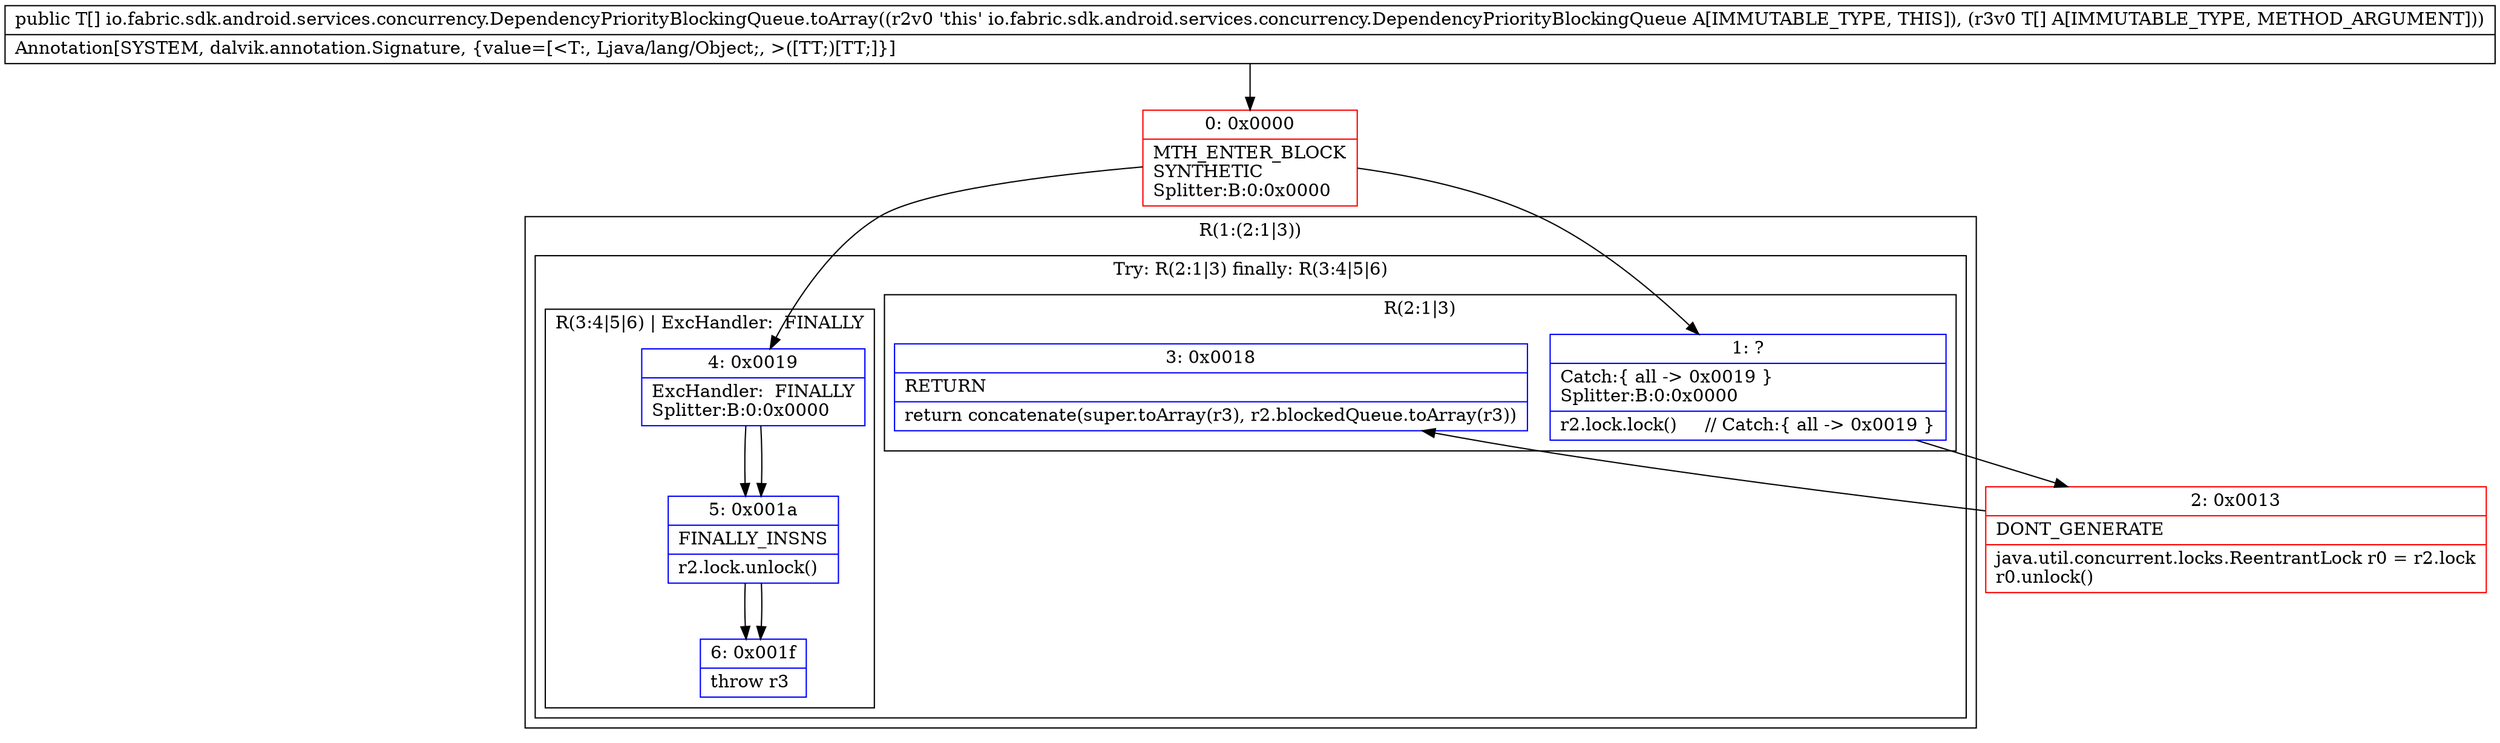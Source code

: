 digraph "CFG forio.fabric.sdk.android.services.concurrency.DependencyPriorityBlockingQueue.toArray([Ljava\/lang\/Object;)[Ljava\/lang\/Object;" {
subgraph cluster_Region_973938215 {
label = "R(1:(2:1|3))";
node [shape=record,color=blue];
subgraph cluster_TryCatchRegion_351090156 {
label = "Try: R(2:1|3) finally: R(3:4|5|6)";
node [shape=record,color=blue];
subgraph cluster_Region_378649035 {
label = "R(2:1|3)";
node [shape=record,color=blue];
Node_1 [shape=record,label="{1\:\ ?|Catch:\{ all \-\> 0x0019 \}\lSplitter:B:0:0x0000\l|r2.lock.lock()     \/\/ Catch:\{ all \-\> 0x0019 \}\l}"];
Node_3 [shape=record,label="{3\:\ 0x0018|RETURN\l|return concatenate(super.toArray(r3), r2.blockedQueue.toArray(r3))\l}"];
}
subgraph cluster_Region_2322141 {
label = "R(3:4|5|6) | ExcHandler:  FINALLY\l";
node [shape=record,color=blue];
Node_4 [shape=record,label="{4\:\ 0x0019|ExcHandler:  FINALLY\lSplitter:B:0:0x0000\l}"];
Node_5 [shape=record,label="{5\:\ 0x001a|FINALLY_INSNS\l|r2.lock.unlock()\l}"];
Node_6 [shape=record,label="{6\:\ 0x001f|throw r3\l}"];
}
}
}
subgraph cluster_Region_2322141 {
label = "R(3:4|5|6) | ExcHandler:  FINALLY\l";
node [shape=record,color=blue];
Node_4 [shape=record,label="{4\:\ 0x0019|ExcHandler:  FINALLY\lSplitter:B:0:0x0000\l}"];
Node_5 [shape=record,label="{5\:\ 0x001a|FINALLY_INSNS\l|r2.lock.unlock()\l}"];
Node_6 [shape=record,label="{6\:\ 0x001f|throw r3\l}"];
}
Node_0 [shape=record,color=red,label="{0\:\ 0x0000|MTH_ENTER_BLOCK\lSYNTHETIC\lSplitter:B:0:0x0000\l}"];
Node_2 [shape=record,color=red,label="{2\:\ 0x0013|DONT_GENERATE\l|java.util.concurrent.locks.ReentrantLock r0 = r2.lock\lr0.unlock()\l}"];
MethodNode[shape=record,label="{public T[] io.fabric.sdk.android.services.concurrency.DependencyPriorityBlockingQueue.toArray((r2v0 'this' io.fabric.sdk.android.services.concurrency.DependencyPriorityBlockingQueue A[IMMUTABLE_TYPE, THIS]), (r3v0 T[] A[IMMUTABLE_TYPE, METHOD_ARGUMENT]))  | Annotation[SYSTEM, dalvik.annotation.Signature, \{value=[\<T:, Ljava\/lang\/Object;, \>([TT;)[TT;]\}]\l}"];
MethodNode -> Node_0;
Node_1 -> Node_2;
Node_4 -> Node_5;
Node_5 -> Node_6;
Node_4 -> Node_5;
Node_5 -> Node_6;
Node_0 -> Node_1;
Node_0 -> Node_4;
Node_2 -> Node_3;
}

